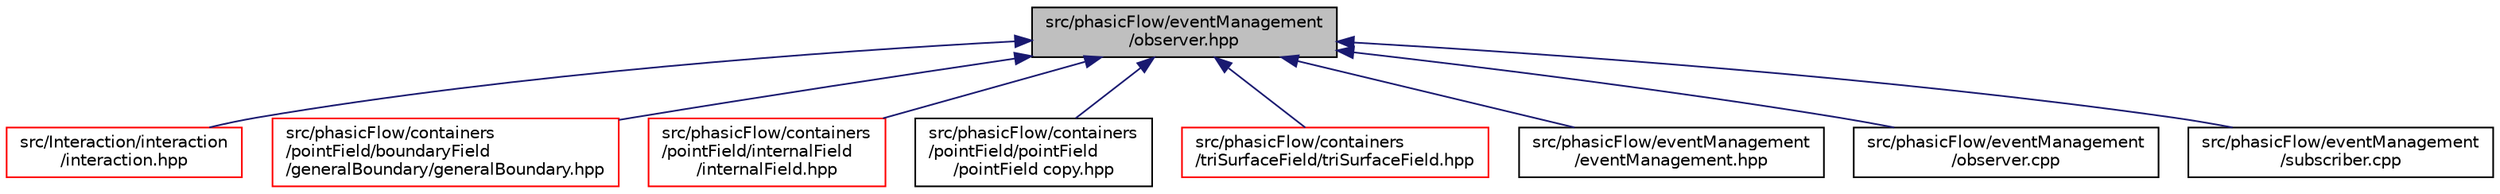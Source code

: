digraph "src/phasicFlow/eventManagement/observer.hpp"
{
 // LATEX_PDF_SIZE
  edge [fontname="Helvetica",fontsize="10",labelfontname="Helvetica",labelfontsize="10"];
  node [fontname="Helvetica",fontsize="10",shape=record];
  Node1 [label="src/phasicFlow/eventManagement\l/observer.hpp",height=0.2,width=0.4,color="black", fillcolor="grey75", style="filled", fontcolor="black",tooltip=" "];
  Node1 -> Node2 [dir="back",color="midnightblue",fontsize="10",style="solid",fontname="Helvetica"];
  Node2 [label="src/Interaction/interaction\l/interaction.hpp",height=0.2,width=0.4,color="red", fillcolor="white", style="filled",URL="$interaction_8hpp.html",tooltip=" "];
  Node1 -> Node14 [dir="back",color="midnightblue",fontsize="10",style="solid",fontname="Helvetica"];
  Node14 [label="src/phasicFlow/containers\l/pointField/boundaryField\l/generalBoundary/generalBoundary.hpp",height=0.2,width=0.4,color="red", fillcolor="white", style="filled",URL="$generalBoundary_8hpp.html",tooltip=" "];
  Node1 -> Node121 [dir="back",color="midnightblue",fontsize="10",style="solid",fontname="Helvetica"];
  Node121 [label="src/phasicFlow/containers\l/pointField/internalField\l/internalField.hpp",height=0.2,width=0.4,color="red", fillcolor="white", style="filled",URL="$internalField_8hpp.html",tooltip=" "];
  Node1 -> Node122 [dir="back",color="midnightblue",fontsize="10",style="solid",fontname="Helvetica"];
  Node122 [label="src/phasicFlow/containers\l/pointField/pointField\l/pointField copy.hpp",height=0.2,width=0.4,color="black", fillcolor="white", style="filled",URL="$pointField_01copy_8hpp.html",tooltip=" "];
  Node1 -> Node123 [dir="back",color="midnightblue",fontsize="10",style="solid",fontname="Helvetica"];
  Node123 [label="src/phasicFlow/containers\l/triSurfaceField/triSurfaceField.hpp",height=0.2,width=0.4,color="red", fillcolor="white", style="filled",URL="$triSurfaceField_8hpp.html",tooltip=" "];
  Node1 -> Node134 [dir="back",color="midnightblue",fontsize="10",style="solid",fontname="Helvetica"];
  Node134 [label="src/phasicFlow/eventManagement\l/eventManagement.hpp",height=0.2,width=0.4,color="black", fillcolor="white", style="filled",URL="$eventManagement_8hpp.html",tooltip=" "];
  Node1 -> Node135 [dir="back",color="midnightblue",fontsize="10",style="solid",fontname="Helvetica"];
  Node135 [label="src/phasicFlow/eventManagement\l/observer.cpp",height=0.2,width=0.4,color="black", fillcolor="white", style="filled",URL="$observer_8cpp.html",tooltip=" "];
  Node1 -> Node136 [dir="back",color="midnightblue",fontsize="10",style="solid",fontname="Helvetica"];
  Node136 [label="src/phasicFlow/eventManagement\l/subscriber.cpp",height=0.2,width=0.4,color="black", fillcolor="white", style="filled",URL="$subscriber_8cpp.html",tooltip=" "];
}
